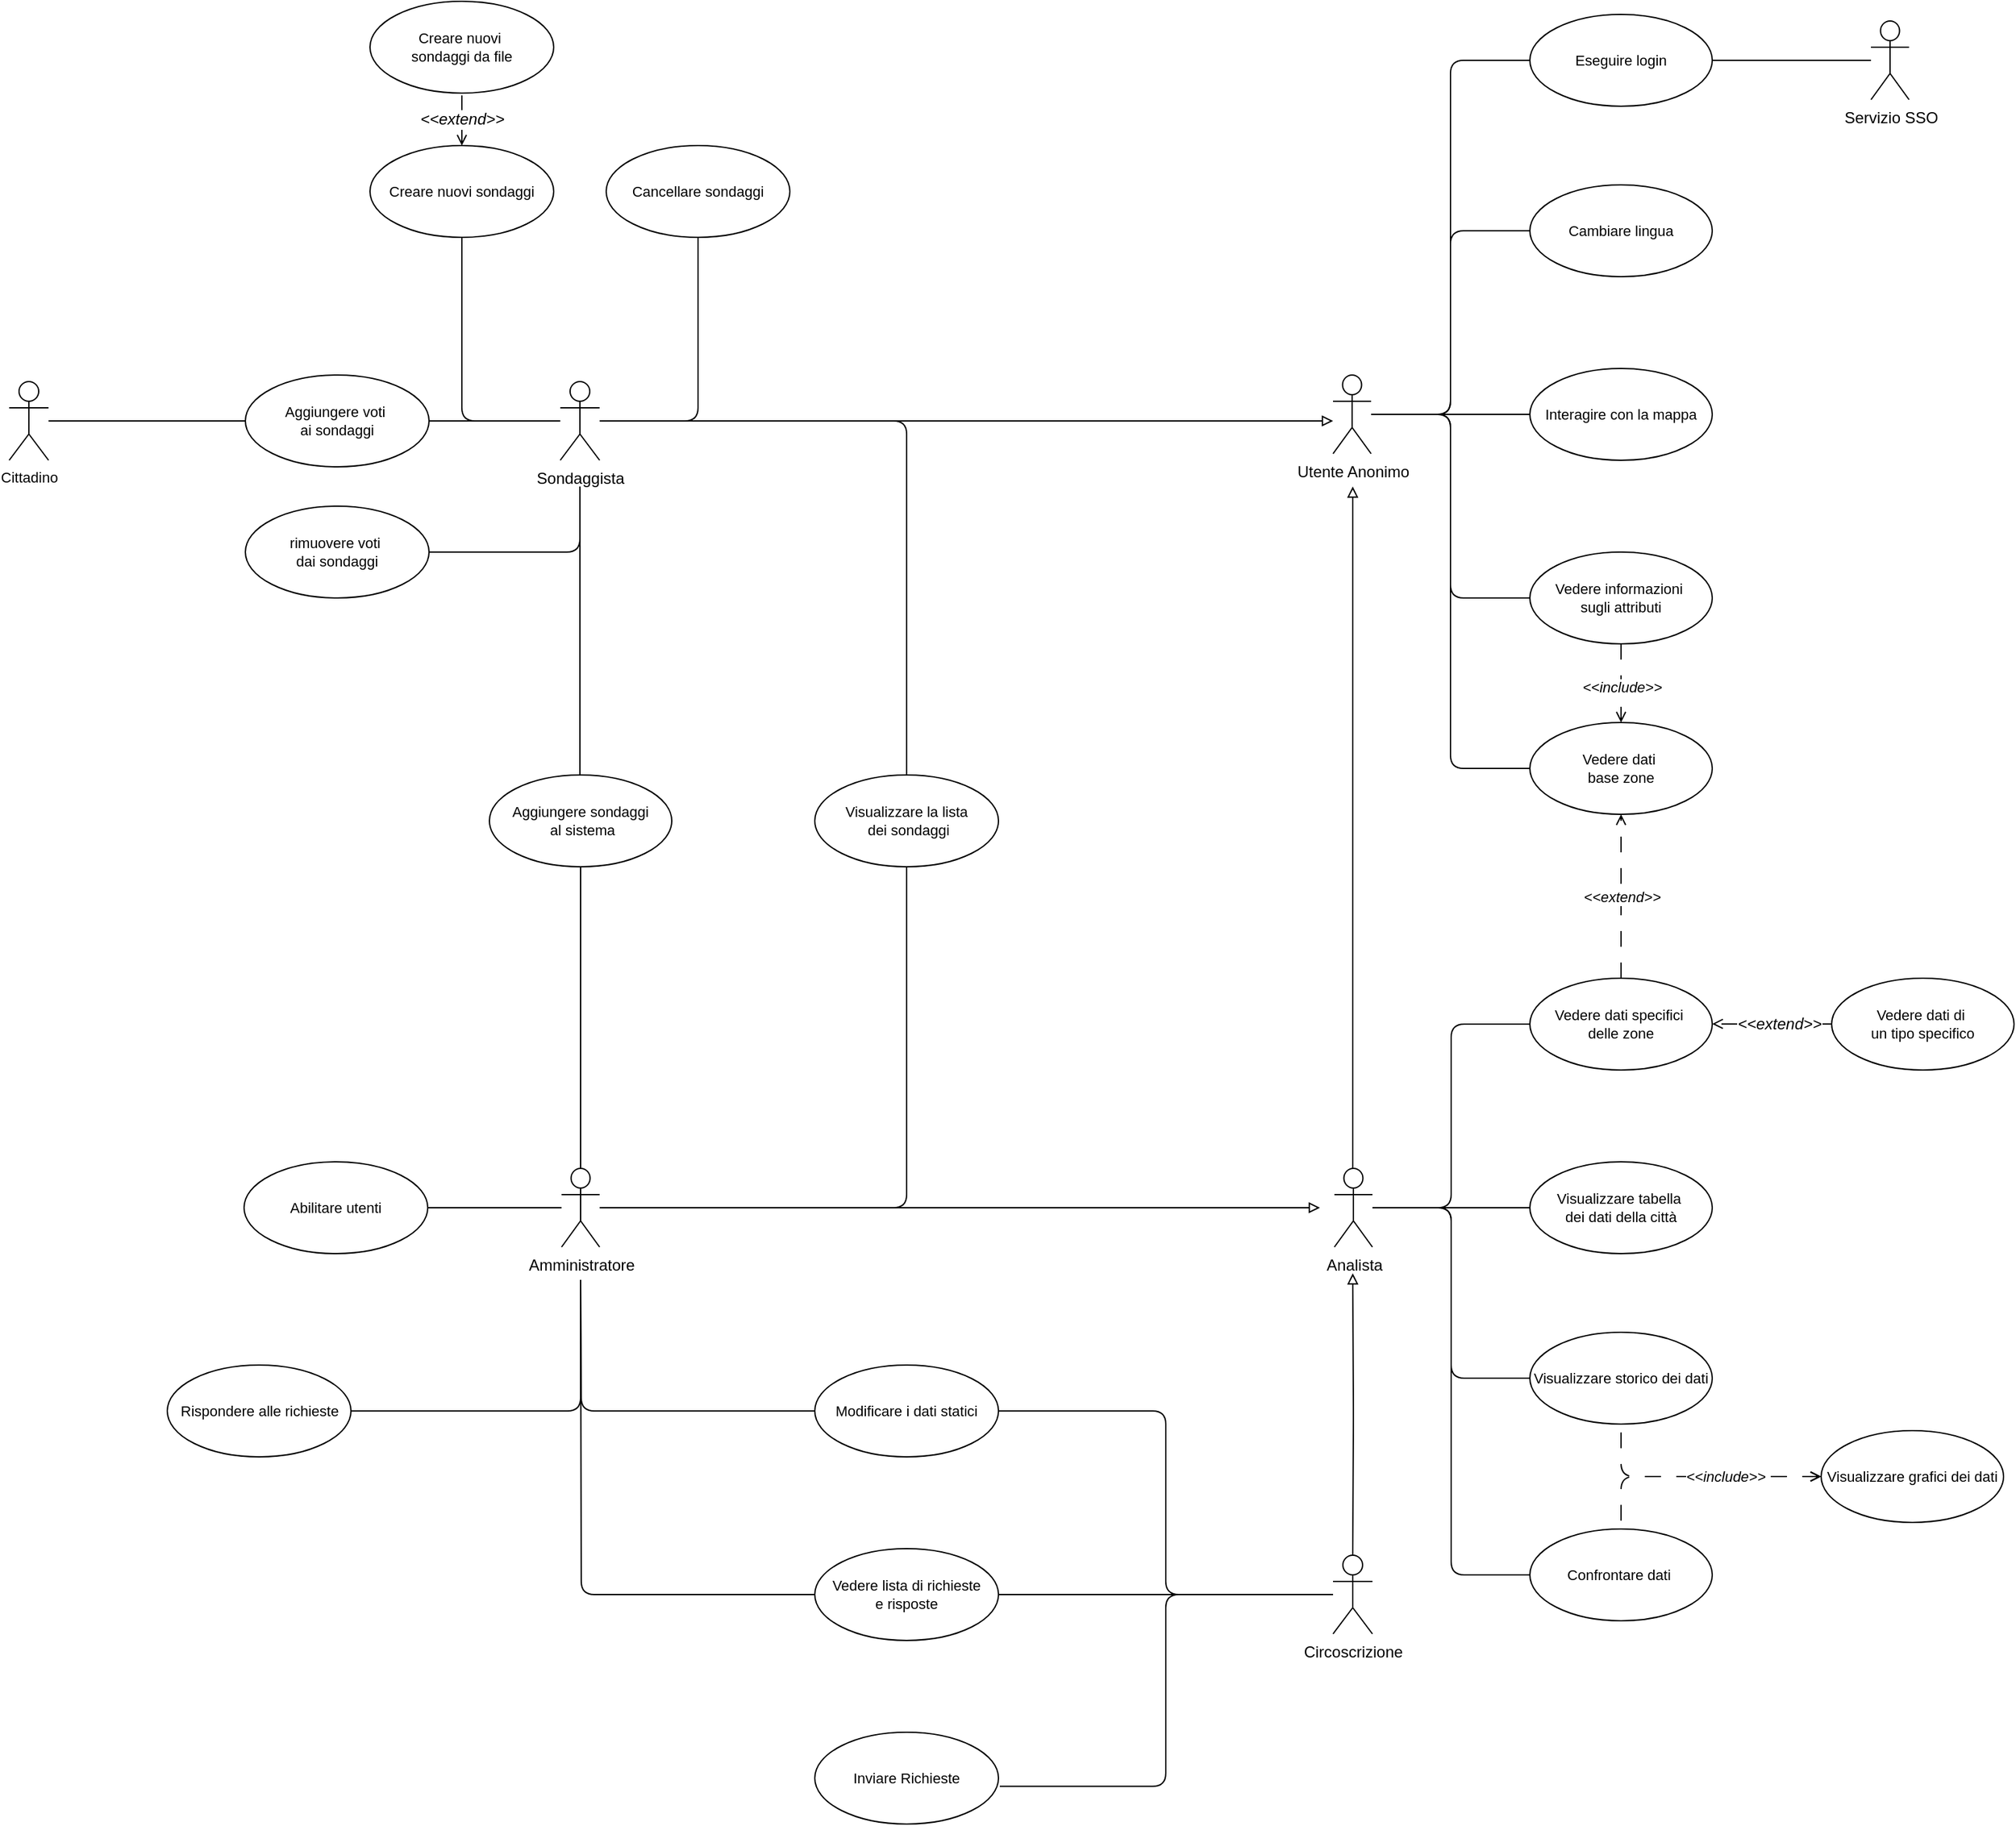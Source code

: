 <mxfile version="24.8.6">
  <diagram name="Page-1" id="e2o4plj3u_6KIa59DkHf">
    <mxGraphModel dx="2424" dy="1294" grid="1" gridSize="10" guides="1" tooltips="1" connect="1" arrows="1" fold="1" page="1" pageScale="1" pageWidth="2336" pageHeight="1654" background="#FFFFFF" math="0" shadow="0">
      <root>
        <mxCell id="0" />
        <mxCell id="1" parent="0" />
        <mxCell id="T0HQKuTrpSQo629NhJkZ-26" style="edgeStyle=orthogonalEdgeStyle;shape=connector;curved=0;rounded=1;orthogonalLoop=1;jettySize=auto;html=1;entryX=0;entryY=0.5;entryDx=0;entryDy=0;strokeColor=default;align=center;verticalAlign=middle;fontFamily=Helvetica;fontSize=11;fontColor=default;labelBackgroundColor=default;endArrow=none;endFill=0;" parent="1" source="T0HQKuTrpSQo629NhJkZ-2" target="T0HQKuTrpSQo629NhJkZ-25" edge="1">
          <mxGeometry relative="1" as="geometry" />
        </mxCell>
        <mxCell id="BS8HZkznhosSry5eegpy-5" style="edgeStyle=orthogonalEdgeStyle;shape=connector;curved=0;rounded=1;orthogonalLoop=1;jettySize=auto;html=1;entryX=0;entryY=0.5;entryDx=0;entryDy=0;strokeColor=default;align=center;verticalAlign=middle;fontFamily=Helvetica;fontSize=11;fontColor=default;labelBackgroundColor=default;endArrow=none;endFill=0;" parent="1" source="T0HQKuTrpSQo629NhJkZ-2" target="T0HQKuTrpSQo629NhJkZ-23" edge="1">
          <mxGeometry relative="1" as="geometry" />
        </mxCell>
        <mxCell id="BS8HZkznhosSry5eegpy-50" style="edgeStyle=orthogonalEdgeStyle;shape=connector;curved=0;rounded=1;orthogonalLoop=1;jettySize=auto;html=1;entryX=0;entryY=0.5;entryDx=0;entryDy=0;strokeColor=default;align=center;verticalAlign=middle;fontFamily=Helvetica;fontSize=11;fontColor=default;labelBackgroundColor=default;endArrow=none;endFill=0;" parent="1" source="T0HQKuTrpSQo629NhJkZ-2" target="BS8HZkznhosSry5eegpy-49" edge="1">
          <mxGeometry relative="1" as="geometry" />
        </mxCell>
        <mxCell id="OjsmBEXkPZqhEoauiUw0-24" style="edgeStyle=orthogonalEdgeStyle;rounded=0;orthogonalLoop=1;jettySize=auto;html=1;endArrow=block;endFill=0;" parent="1" source="T0HQKuTrpSQo629NhJkZ-2" edge="1">
          <mxGeometry relative="1" as="geometry">
            <mxPoint x="1635" y="380" as="targetPoint" />
          </mxGeometry>
        </mxCell>
        <mxCell id="OjsmBEXkPZqhEoauiUw0-26" style="edgeStyle=orthogonalEdgeStyle;rounded=1;orthogonalLoop=1;jettySize=auto;html=1;curved=0;endArrow=none;endFill=0;" parent="1" source="T0HQKuTrpSQo629NhJkZ-2" target="OjsmBEXkPZqhEoauiUw0-25" edge="1">
          <mxGeometry relative="1" as="geometry" />
        </mxCell>
        <mxCell id="T0HQKuTrpSQo629NhJkZ-2" value="Analista" style="shape=umlActor;verticalLabelPosition=bottom;verticalAlign=top;html=1;outlineConnect=0;" parent="1" vertex="1">
          <mxGeometry x="1621" y="900" width="29" height="60" as="geometry" />
        </mxCell>
        <mxCell id="OjsmBEXkPZqhEoauiUw0-53" style="edgeStyle=orthogonalEdgeStyle;shape=connector;curved=0;rounded=1;orthogonalLoop=1;jettySize=auto;html=1;strokeColor=default;align=center;verticalAlign=middle;fontFamily=Helvetica;fontSize=11;fontColor=default;labelBackgroundColor=default;endArrow=none;endFill=0;" parent="1" source="T0HQKuTrpSQo629NhJkZ-4" target="no5BiNzNvJ6rJiU1EJ-R-22" edge="1">
          <mxGeometry relative="1" as="geometry" />
        </mxCell>
        <mxCell id="OjsmBEXkPZqhEoauiUw0-71" style="edgeStyle=orthogonalEdgeStyle;shape=connector;curved=0;rounded=1;orthogonalLoop=1;jettySize=auto;html=1;strokeColor=default;align=center;verticalAlign=middle;fontFamily=Helvetica;fontSize=11;fontColor=default;labelBackgroundColor=default;endArrow=none;endFill=0;" parent="1" source="T0HQKuTrpSQo629NhJkZ-4" target="no5BiNzNvJ6rJiU1EJ-R-18" edge="1">
          <mxGeometry relative="1" as="geometry">
            <Array as="points">
              <mxPoint x="956" y="330" />
            </Array>
          </mxGeometry>
        </mxCell>
        <mxCell id="OjsmBEXkPZqhEoauiUw0-72" style="edgeStyle=orthogonalEdgeStyle;shape=connector;curved=0;rounded=1;orthogonalLoop=1;jettySize=auto;html=1;strokeColor=default;align=center;verticalAlign=middle;fontFamily=Helvetica;fontSize=11;fontColor=default;labelBackgroundColor=default;endArrow=none;endFill=0;" parent="1" source="T0HQKuTrpSQo629NhJkZ-4" target="T0HQKuTrpSQo629NhJkZ-37" edge="1">
          <mxGeometry relative="1" as="geometry">
            <Array as="points">
              <mxPoint x="1136" y="330" />
            </Array>
          </mxGeometry>
        </mxCell>
        <mxCell id="OjsmBEXkPZqhEoauiUw0-75" style="edgeStyle=orthogonalEdgeStyle;shape=connector;curved=0;rounded=1;orthogonalLoop=1;jettySize=auto;html=1;strokeColor=default;align=center;verticalAlign=middle;fontFamily=Helvetica;fontSize=11;fontColor=default;labelBackgroundColor=default;endArrow=none;endFill=0;" parent="1" source="T0HQKuTrpSQo629NhJkZ-4" target="no5BiNzNvJ6rJiU1EJ-R-3" edge="1">
          <mxGeometry relative="1" as="geometry" />
        </mxCell>
        <mxCell id="OjsmBEXkPZqhEoauiUw0-76" style="edgeStyle=orthogonalEdgeStyle;shape=connector;curved=0;rounded=1;orthogonalLoop=1;jettySize=auto;html=1;entryX=1;entryY=0.5;entryDx=0;entryDy=0;strokeColor=default;align=center;verticalAlign=middle;fontFamily=Helvetica;fontSize=11;fontColor=default;labelBackgroundColor=default;endArrow=none;endFill=0;" parent="1" target="Oo23eMLOR-PGpC1SXpXI-5" edge="1">
          <mxGeometry relative="1" as="geometry">
            <Array as="points">
              <mxPoint x="1046" y="430" />
            </Array>
            <mxPoint x="1046" y="380" as="sourcePoint" />
          </mxGeometry>
        </mxCell>
        <mxCell id="T0HQKuTrpSQo629NhJkZ-4" value="Sondaggista" style="shape=umlActor;verticalLabelPosition=bottom;verticalAlign=top;html=1;outlineConnect=0;" parent="1" vertex="1">
          <mxGeometry x="1031" y="300" width="30" height="60" as="geometry" />
        </mxCell>
        <mxCell id="OjsmBEXkPZqhEoauiUw0-39" style="edgeStyle=orthogonalEdgeStyle;shape=connector;curved=0;rounded=1;orthogonalLoop=1;jettySize=auto;html=1;strokeColor=default;align=center;verticalAlign=middle;fontFamily=Helvetica;fontSize=11;fontColor=default;labelBackgroundColor=default;endArrow=block;endFill=0;startArrow=none;startFill=0;" parent="1" source="T0HQKuTrpSQo629NhJkZ-5" edge="1">
          <mxGeometry relative="1" as="geometry">
            <mxPoint x="1610" y="930" as="targetPoint" />
          </mxGeometry>
        </mxCell>
        <mxCell id="OjsmBEXkPZqhEoauiUw0-54" style="edgeStyle=orthogonalEdgeStyle;shape=connector;curved=0;rounded=1;orthogonalLoop=1;jettySize=auto;html=1;entryX=0.5;entryY=1;entryDx=0;entryDy=0;strokeColor=default;align=center;verticalAlign=middle;fontFamily=Helvetica;fontSize=11;fontColor=default;labelBackgroundColor=default;endArrow=none;endFill=0;" parent="1" source="T0HQKuTrpSQo629NhJkZ-5" target="no5BiNzNvJ6rJiU1EJ-R-22" edge="1">
          <mxGeometry relative="1" as="geometry" />
        </mxCell>
        <mxCell id="OjsmBEXkPZqhEoauiUw0-56" style="edgeStyle=orthogonalEdgeStyle;shape=connector;curved=0;rounded=1;orthogonalLoop=1;jettySize=auto;html=1;entryX=0.5;entryY=1;entryDx=0;entryDy=0;strokeColor=default;align=center;verticalAlign=middle;fontFamily=Helvetica;fontSize=11;fontColor=default;labelBackgroundColor=default;endArrow=none;endFill=0;" parent="1" source="T0HQKuTrpSQo629NhJkZ-5" target="T0HQKuTrpSQo629NhJkZ-33" edge="1">
          <mxGeometry relative="1" as="geometry" />
        </mxCell>
        <mxCell id="OjsmBEXkPZqhEoauiUw0-79" style="edgeStyle=orthogonalEdgeStyle;shape=connector;curved=0;rounded=1;orthogonalLoop=1;jettySize=auto;html=1;strokeColor=default;align=center;verticalAlign=middle;fontFamily=Helvetica;fontSize=11;fontColor=default;labelBackgroundColor=default;endArrow=none;endFill=0;" parent="1" source="T0HQKuTrpSQo629NhJkZ-5" target="OjsmBEXkPZqhEoauiUw0-78" edge="1">
          <mxGeometry relative="1" as="geometry" />
        </mxCell>
        <mxCell id="T0HQKuTrpSQo629NhJkZ-5" value="Amministratore" style="shape=umlActor;verticalLabelPosition=bottom;verticalAlign=top;html=1;outlineConnect=0;" parent="1" vertex="1">
          <mxGeometry x="1032" y="900" width="29" height="60" as="geometry" />
        </mxCell>
        <mxCell id="OjsmBEXkPZqhEoauiUw0-97" value="&lt;font style=&quot;font-size: 11px;&quot;&gt;&amp;lt;&amp;lt;extend&amp;gt;&amp;gt;&lt;/font&gt;" style="edgeStyle=orthogonalEdgeStyle;shape=connector;curved=0;rounded=1;orthogonalLoop=1;jettySize=auto;html=1;entryX=0.5;entryY=1;entryDx=0;entryDy=0;strokeColor=default;align=center;verticalAlign=middle;fontFamily=Helvetica;fontSize=11;fontColor=default;labelBackgroundColor=default;endArrow=open;endFill=0;fontStyle=2;dashed=1;dashPattern=12 12;" parent="1" source="T0HQKuTrpSQo629NhJkZ-23" target="OjsmBEXkPZqhEoauiUw0-90" edge="1">
          <mxGeometry relative="1" as="geometry">
            <Array as="points" />
          </mxGeometry>
        </mxCell>
        <mxCell id="T0HQKuTrpSQo629NhJkZ-23" value="Vedere dati specifici&amp;nbsp;&lt;div&gt;delle zone&lt;/div&gt;" style="ellipse;whiteSpace=wrap;html=1;fontFamily=Helvetica;fontSize=11;fontColor=default;labelBackgroundColor=default;" parent="1" vertex="1">
          <mxGeometry x="1770" y="755" width="139" height="70" as="geometry" />
        </mxCell>
        <mxCell id="T0HQKuTrpSQo629NhJkZ-25" value="Visualizzare storico dei dati" style="ellipse;whiteSpace=wrap;html=1;fontFamily=Helvetica;fontSize=11;fontColor=default;labelBackgroundColor=default;" parent="1" vertex="1">
          <mxGeometry x="1770" y="1025" width="139" height="70" as="geometry" />
        </mxCell>
        <mxCell id="bmDYhCEJ1h3MceDFr6L4-1" style="edgeStyle=orthogonalEdgeStyle;rounded=1;orthogonalLoop=1;jettySize=auto;html=1;endArrow=none;endFill=0;curved=0;" parent="1" source="T0HQKuTrpSQo629NhJkZ-33" edge="1">
          <mxGeometry relative="1" as="geometry">
            <mxPoint x="1046" y="380" as="targetPoint" />
          </mxGeometry>
        </mxCell>
        <mxCell id="T0HQKuTrpSQo629NhJkZ-33" value="Aggiungere sondaggi&lt;div&gt;&amp;nbsp;al sistema&lt;/div&gt;" style="ellipse;whiteSpace=wrap;html=1;fontFamily=Helvetica;fontSize=11;fontColor=default;labelBackgroundColor=default;" parent="1" vertex="1">
          <mxGeometry x="977" y="600" width="139" height="70" as="geometry" />
        </mxCell>
        <mxCell id="T0HQKuTrpSQo629NhJkZ-37" value="Cancellare sondaggi" style="ellipse;whiteSpace=wrap;html=1;fontFamily=Helvetica;fontSize=11;fontColor=default;labelBackgroundColor=default;" parent="1" vertex="1">
          <mxGeometry x="1066" y="120" width="140" height="70" as="geometry" />
        </mxCell>
        <mxCell id="no5BiNzNvJ6rJiU1EJ-R-3" value="Aggiungere voti&amp;nbsp;&lt;div&gt;ai sondaggi&lt;/div&gt;" style="ellipse;whiteSpace=wrap;html=1;fontFamily=Helvetica;fontSize=11;fontColor=default;labelBackgroundColor=default;" parent="1" vertex="1">
          <mxGeometry x="791" y="295" width="140" height="70" as="geometry" />
        </mxCell>
        <mxCell id="no5BiNzNvJ6rJiU1EJ-R-14" style="edgeStyle=orthogonalEdgeStyle;shape=connector;curved=0;rounded=1;orthogonalLoop=1;jettySize=auto;html=1;strokeColor=default;align=center;verticalAlign=middle;fontFamily=Helvetica;fontSize=11;fontColor=default;labelBackgroundColor=default;endArrow=none;endFill=0;" parent="1" source="no5BiNzNvJ6rJiU1EJ-R-12" target="no5BiNzNvJ6rJiU1EJ-R-3" edge="1">
          <mxGeometry relative="1" as="geometry" />
        </mxCell>
        <mxCell id="no5BiNzNvJ6rJiU1EJ-R-12" value="Cittadino" style="shape=umlActor;verticalLabelPosition=bottom;verticalAlign=top;html=1;fontFamily=Helvetica;fontSize=11;fontColor=default;labelBackgroundColor=default;" parent="1" vertex="1">
          <mxGeometry x="611" y="300" width="30" height="60" as="geometry" />
        </mxCell>
        <mxCell id="Oo23eMLOR-PGpC1SXpXI-3" value="&lt;i&gt;&lt;font style=&quot;font-size: 12px;&quot;&gt;&amp;lt;&amp;lt;extend&amp;gt;&amp;gt;&lt;/font&gt;&lt;/i&gt;" style="edgeStyle=orthogonalEdgeStyle;shape=connector;curved=0;rounded=1;orthogonalLoop=1;jettySize=auto;html=1;entryX=0.5;entryY=1;entryDx=0;entryDy=0;dashed=1;dashPattern=12 12;strokeColor=default;align=center;verticalAlign=middle;fontFamily=Helvetica;fontSize=11;fontColor=default;labelBackgroundColor=default;startArrow=open;startFill=0;endArrow=none;endFill=0;" parent="1" source="no5BiNzNvJ6rJiU1EJ-R-18" target="Oo23eMLOR-PGpC1SXpXI-1" edge="1">
          <mxGeometry relative="1" as="geometry" />
        </mxCell>
        <mxCell id="no5BiNzNvJ6rJiU1EJ-R-18" value="Creare nuovi sondaggi" style="ellipse;whiteSpace=wrap;html=1;fontFamily=Helvetica;fontSize=11;fontColor=default;labelBackgroundColor=default;" parent="1" vertex="1">
          <mxGeometry x="886" y="120" width="140" height="70" as="geometry" />
        </mxCell>
        <mxCell id="no5BiNzNvJ6rJiU1EJ-R-22" value="Visualizzare la lista&lt;div&gt;&amp;nbsp;dei sondaggi&lt;/div&gt;" style="ellipse;whiteSpace=wrap;html=1;fontFamily=Helvetica;fontSize=11;fontColor=default;labelBackgroundColor=default;" parent="1" vertex="1">
          <mxGeometry x="1225" y="600" width="140" height="70" as="geometry" />
        </mxCell>
        <mxCell id="OjsmBEXkPZqhEoauiUw0-41" style="edgeStyle=orthogonalEdgeStyle;shape=connector;curved=0;rounded=1;orthogonalLoop=1;jettySize=auto;html=1;strokeColor=default;align=center;verticalAlign=middle;fontFamily=Helvetica;fontSize=11;fontColor=default;labelBackgroundColor=default;endArrow=none;endFill=0;exitX=0;exitY=0.5;exitDx=0;exitDy=0;" parent="1" source="no5BiNzNvJ6rJiU1EJ-R-30" edge="1">
          <mxGeometry relative="1" as="geometry">
            <mxPoint x="1046.517" y="985" as="targetPoint" />
            <mxPoint x="1225" y="1510" as="sourcePoint" />
          </mxGeometry>
        </mxCell>
        <mxCell id="no5BiNzNvJ6rJiU1EJ-R-30" value="Modificare i dati statici" style="ellipse;whiteSpace=wrap;html=1;fontFamily=Helvetica;fontSize=11;fontColor=default;labelBackgroundColor=default;" parent="1" vertex="1">
          <mxGeometry x="1225" y="1050" width="140" height="70" as="geometry" />
        </mxCell>
        <mxCell id="OjsmBEXkPZqhEoauiUw0-42" style="edgeStyle=orthogonalEdgeStyle;shape=connector;curved=0;rounded=1;orthogonalLoop=1;jettySize=auto;html=1;strokeColor=default;align=center;verticalAlign=middle;fontFamily=Helvetica;fontSize=11;fontColor=default;labelBackgroundColor=default;endArrow=none;endFill=0;exitX=0;exitY=0.5;exitDx=0;exitDy=0;" parent="1" source="no5BiNzNvJ6rJiU1EJ-R-35" edge="1">
          <mxGeometry relative="1" as="geometry">
            <mxPoint x="1225" y="1650.0" as="sourcePoint" />
            <mxPoint x="1046.494" y="985" as="targetPoint" />
          </mxGeometry>
        </mxCell>
        <mxCell id="no5BiNzNvJ6rJiU1EJ-R-35" value="Vedere lista di richieste&lt;div&gt;e risposte&lt;/div&gt;" style="ellipse;whiteSpace=wrap;html=1;fontFamily=Helvetica;fontSize=11;fontColor=default;labelBackgroundColor=default;" parent="1" vertex="1">
          <mxGeometry x="1225" y="1190" width="140" height="70" as="geometry" />
        </mxCell>
        <mxCell id="no5BiNzNvJ6rJiU1EJ-R-38" value="Inviare Richieste" style="ellipse;whiteSpace=wrap;html=1;fontFamily=Helvetica;fontSize=11;fontColor=default;labelBackgroundColor=default;" parent="1" vertex="1">
          <mxGeometry x="1225" y="1330" width="140" height="70" as="geometry" />
        </mxCell>
        <mxCell id="OjsmBEXkPZqhEoauiUw0-43" style="edgeStyle=orthogonalEdgeStyle;shape=connector;curved=0;rounded=1;orthogonalLoop=1;jettySize=auto;html=1;strokeColor=default;align=center;verticalAlign=middle;fontFamily=Helvetica;fontSize=11;fontColor=default;labelBackgroundColor=default;endArrow=none;endFill=0;exitX=1;exitY=0.5;exitDx=0;exitDy=0;" parent="1" source="BS8HZkznhosSry5eegpy-7" edge="1">
          <mxGeometry relative="1" as="geometry">
            <mxPoint x="871.5" y="1320.026" as="sourcePoint" />
            <mxPoint x="1046.513" y="985" as="targetPoint" />
            <Array as="points">
              <mxPoint x="1046" y="1085" />
            </Array>
          </mxGeometry>
        </mxCell>
        <mxCell id="BS8HZkznhosSry5eegpy-7" value="Rispondere alle richieste" style="ellipse;whiteSpace=wrap;html=1;fontFamily=Helvetica;fontSize=11;fontColor=default;labelBackgroundColor=default;" parent="1" vertex="1">
          <mxGeometry x="731.5" y="1050" width="140" height="70" as="geometry" />
        </mxCell>
        <mxCell id="BS8HZkznhosSry5eegpy-49" value="Confrontare dati&amp;nbsp;" style="ellipse;whiteSpace=wrap;html=1;fontFamily=Helvetica;fontSize=11;fontColor=default;labelBackgroundColor=default;" parent="1" vertex="1">
          <mxGeometry x="1770" y="1175" width="139" height="70" as="geometry" />
        </mxCell>
        <mxCell id="OjsmBEXkPZqhEoauiUw0-20" style="edgeStyle=orthogonalEdgeStyle;rounded=1;orthogonalLoop=1;jettySize=auto;html=1;entryX=0.5;entryY=0;entryDx=0;entryDy=0;dashed=1;dashPattern=12 12;strokeColor=default;align=center;verticalAlign=middle;fontFamily=Helvetica;fontSize=11;fontColor=default;labelBackgroundColor=default;startArrow=open;startFill=0;endArrow=none;endFill=0;curved=0;" parent="1" source="4m4wcXOE1KVk2AsWaxH8-3" target="BS8HZkznhosSry5eegpy-49" edge="1">
          <mxGeometry relative="1" as="geometry" />
        </mxCell>
        <mxCell id="OjsmBEXkPZqhEoauiUw0-22" value="&amp;lt;&amp;lt;include&amp;gt;&amp;gt;" style="edgeStyle=orthogonalEdgeStyle;rounded=1;orthogonalLoop=1;jettySize=auto;html=1;entryX=0.5;entryY=1;entryDx=0;entryDy=0;dashed=1;dashPattern=12 12;strokeColor=default;align=center;verticalAlign=middle;fontFamily=Helvetica;fontSize=11;fontColor=default;labelBackgroundColor=default;startArrow=open;startFill=0;endArrow=none;endFill=0;curved=0;fontStyle=2" parent="1" source="4m4wcXOE1KVk2AsWaxH8-3" target="T0HQKuTrpSQo629NhJkZ-25" edge="1">
          <mxGeometry x="-0.239" relative="1" as="geometry">
            <mxPoint as="offset" />
          </mxGeometry>
        </mxCell>
        <mxCell id="4m4wcXOE1KVk2AsWaxH8-3" value="Visualizzare grafici dei dati" style="ellipse;whiteSpace=wrap;html=1;fontFamily=Helvetica;fontSize=11;fontColor=default;labelBackgroundColor=default;" parent="1" vertex="1">
          <mxGeometry x="1992" y="1100" width="139" height="70" as="geometry" />
        </mxCell>
        <mxCell id="Oo23eMLOR-PGpC1SXpXI-1" value="Creare nuovi&amp;nbsp;&lt;div&gt;sondaggi da file&lt;/div&gt;" style="ellipse;whiteSpace=wrap;html=1;fontFamily=Helvetica;fontSize=11;fontColor=default;labelBackgroundColor=default;" parent="1" vertex="1">
          <mxGeometry x="886" y="10" width="140" height="70" as="geometry" />
        </mxCell>
        <mxCell id="Oo23eMLOR-PGpC1SXpXI-5" value="rimuovere voti&amp;nbsp;&lt;div&gt;dai sondaggi&lt;/div&gt;" style="ellipse;whiteSpace=wrap;html=1;fontFamily=Helvetica;fontSize=11;fontColor=default;labelBackgroundColor=default;" parent="1" vertex="1">
          <mxGeometry x="791" y="395" width="140" height="70" as="geometry" />
        </mxCell>
        <mxCell id="mZ6OzVpP1dURqqN4XItQ-2" value="Vedere dati di&amp;nbsp;&lt;div&gt;un tipo specifico&lt;/div&gt;" style="ellipse;whiteSpace=wrap;html=1;fontFamily=Helvetica;fontSize=11;fontColor=default;labelBackgroundColor=default;" parent="1" vertex="1">
          <mxGeometry x="2000" y="755" width="139" height="70" as="geometry" />
        </mxCell>
        <mxCell id="OjsmBEXkPZqhEoauiUw0-25" value="Visualizzare tabella&amp;nbsp;&lt;div&gt;dei dati della città&lt;/div&gt;" style="ellipse;whiteSpace=wrap;html=1;fontFamily=Helvetica;fontSize=11;fontColor=default;labelBackgroundColor=default;" parent="1" vertex="1">
          <mxGeometry x="1770" y="895" width="139" height="70" as="geometry" />
        </mxCell>
        <mxCell id="OjsmBEXkPZqhEoauiUw0-28" value="&lt;font style=&quot;font-size: 12px;&quot;&gt;&amp;lt;&amp;lt;extend&amp;gt;&amp;gt;&lt;/font&gt;" style="edgeStyle=orthogonalEdgeStyle;rounded=0;orthogonalLoop=1;jettySize=auto;html=1;dashed=1;dashPattern=12 12;endArrow=open;endFill=0;fontStyle=2" parent="1" edge="1">
          <mxGeometry x="-0.121" relative="1" as="geometry">
            <mxPoint x="2000" y="789.82" as="sourcePoint" />
            <mxPoint x="1909" y="789.82" as="targetPoint" />
            <mxPoint as="offset" />
          </mxGeometry>
        </mxCell>
        <mxCell id="OjsmBEXkPZqhEoauiUw0-31" style="edgeStyle=orthogonalEdgeStyle;shape=connector;curved=0;rounded=1;orthogonalLoop=1;jettySize=auto;html=1;entryX=1;entryY=0.5;entryDx=0;entryDy=0;strokeColor=default;align=center;verticalAlign=middle;fontFamily=Helvetica;fontSize=11;fontColor=default;labelBackgroundColor=default;endArrow=none;endFill=0;" parent="1" source="OjsmBEXkPZqhEoauiUw0-30" target="no5BiNzNvJ6rJiU1EJ-R-35" edge="1">
          <mxGeometry relative="1" as="geometry" />
        </mxCell>
        <mxCell id="OjsmBEXkPZqhEoauiUw0-32" style="edgeStyle=orthogonalEdgeStyle;shape=connector;curved=0;rounded=1;orthogonalLoop=1;jettySize=auto;html=1;entryX=1;entryY=0.5;entryDx=0;entryDy=0;strokeColor=default;align=center;verticalAlign=middle;fontFamily=Helvetica;fontSize=11;fontColor=default;labelBackgroundColor=default;endArrow=none;endFill=0;" parent="1" source="OjsmBEXkPZqhEoauiUw0-30" target="no5BiNzNvJ6rJiU1EJ-R-30" edge="1">
          <mxGeometry relative="1" as="geometry" />
        </mxCell>
        <mxCell id="OjsmBEXkPZqhEoauiUw0-30" value="Circoscrizione" style="shape=umlActor;verticalLabelPosition=bottom;verticalAlign=top;html=1;outlineConnect=0;" parent="1" vertex="1">
          <mxGeometry x="1620" y="1195" width="30" height="60" as="geometry" />
        </mxCell>
        <mxCell id="OjsmBEXkPZqhEoauiUw0-33" style="edgeStyle=orthogonalEdgeStyle;shape=connector;curved=0;rounded=1;orthogonalLoop=1;jettySize=auto;html=1;entryX=1.007;entryY=0.59;entryDx=0;entryDy=0;entryPerimeter=0;strokeColor=default;align=center;verticalAlign=middle;fontFamily=Helvetica;fontSize=11;fontColor=default;labelBackgroundColor=default;endArrow=none;endFill=0;" parent="1" source="OjsmBEXkPZqhEoauiUw0-30" target="no5BiNzNvJ6rJiU1EJ-R-38" edge="1">
          <mxGeometry relative="1" as="geometry" />
        </mxCell>
        <mxCell id="OjsmBEXkPZqhEoauiUw0-34" style="edgeStyle=orthogonalEdgeStyle;shape=connector;curved=0;rounded=1;orthogonalLoop=1;jettySize=auto;html=1;strokeColor=default;align=center;verticalAlign=middle;fontFamily=Helvetica;fontSize=11;fontColor=default;labelBackgroundColor=default;endArrow=block;endFill=0;" parent="1" source="T0HQKuTrpSQo629NhJkZ-4" edge="1">
          <mxGeometry relative="1" as="geometry">
            <mxPoint x="1620" y="330" as="targetPoint" />
            <Array as="points" />
          </mxGeometry>
        </mxCell>
        <mxCell id="OjsmBEXkPZqhEoauiUw0-37" style="edgeStyle=orthogonalEdgeStyle;shape=connector;curved=0;rounded=1;orthogonalLoop=1;jettySize=auto;html=1;entryX=0.5;entryY=0;entryDx=0;entryDy=0;entryPerimeter=0;strokeColor=default;align=center;verticalAlign=middle;fontFamily=Helvetica;fontSize=11;fontColor=default;labelBackgroundColor=default;endArrow=none;endFill=0;startArrow=block;startFill=0;" parent="1" target="OjsmBEXkPZqhEoauiUw0-30" edge="1">
          <mxGeometry relative="1" as="geometry">
            <mxPoint x="1635" y="980" as="sourcePoint" />
          </mxGeometry>
        </mxCell>
        <mxCell id="OjsmBEXkPZqhEoauiUw0-78" value="Abilitare utenti" style="ellipse;whiteSpace=wrap;html=1;fontFamily=Helvetica;fontSize=11;fontColor=default;labelBackgroundColor=default;" parent="1" vertex="1">
          <mxGeometry x="790" y="895" width="140" height="70" as="geometry" />
        </mxCell>
        <mxCell id="OjsmBEXkPZqhEoauiUw0-82" style="edgeStyle=orthogonalEdgeStyle;shape=connector;curved=0;rounded=1;orthogonalLoop=1;jettySize=auto;html=1;entryX=0;entryY=0.5;entryDx=0;entryDy=0;strokeColor=default;align=center;verticalAlign=middle;fontFamily=Helvetica;fontSize=11;fontColor=default;labelBackgroundColor=default;endArrow=none;endFill=0;" parent="1" source="OjsmBEXkPZqhEoauiUw0-87" target="OjsmBEXkPZqhEoauiUw0-90" edge="1">
          <mxGeometry relative="1" as="geometry" />
        </mxCell>
        <mxCell id="OjsmBEXkPZqhEoauiUw0-83" style="edgeStyle=orthogonalEdgeStyle;shape=connector;curved=0;rounded=1;orthogonalLoop=1;jettySize=auto;html=1;entryX=0;entryY=0.5;entryDx=0;entryDy=0;strokeColor=default;align=center;verticalAlign=middle;fontFamily=Helvetica;fontSize=11;fontColor=default;labelBackgroundColor=default;endArrow=none;endFill=0;" parent="1" source="OjsmBEXkPZqhEoauiUw0-87" target="OjsmBEXkPZqhEoauiUw0-88" edge="1">
          <mxGeometry relative="1" as="geometry" />
        </mxCell>
        <mxCell id="OjsmBEXkPZqhEoauiUw0-84" style="edgeStyle=orthogonalEdgeStyle;shape=connector;curved=0;rounded=1;orthogonalLoop=1;jettySize=auto;html=1;entryX=0;entryY=0.5;entryDx=0;entryDy=0;strokeColor=default;align=center;verticalAlign=middle;fontFamily=Helvetica;fontSize=11;fontColor=default;labelBackgroundColor=default;endArrow=none;endFill=0;" parent="1" source="OjsmBEXkPZqhEoauiUw0-87" target="OjsmBEXkPZqhEoauiUw0-91" edge="1">
          <mxGeometry relative="1" as="geometry" />
        </mxCell>
        <mxCell id="OjsmBEXkPZqhEoauiUw0-85" style="edgeStyle=orthogonalEdgeStyle;shape=connector;curved=0;rounded=1;orthogonalLoop=1;jettySize=auto;html=1;entryX=0;entryY=0.5;entryDx=0;entryDy=0;strokeColor=default;align=center;verticalAlign=middle;fontFamily=Helvetica;fontSize=11;fontColor=default;labelBackgroundColor=default;endArrow=none;endFill=0;" parent="1" source="OjsmBEXkPZqhEoauiUw0-87" target="OjsmBEXkPZqhEoauiUw0-95" edge="1">
          <mxGeometry relative="1" as="geometry" />
        </mxCell>
        <mxCell id="G7UvQUyjyNzMQBAURMie-1" style="edgeStyle=orthogonalEdgeStyle;rounded=1;orthogonalLoop=1;jettySize=auto;html=1;entryX=0;entryY=0.5;entryDx=0;entryDy=0;curved=0;endArrow=none;endFill=0;" parent="1" source="OjsmBEXkPZqhEoauiUw0-87" target="OjsmBEXkPZqhEoauiUw0-92" edge="1">
          <mxGeometry relative="1" as="geometry" />
        </mxCell>
        <mxCell id="OjsmBEXkPZqhEoauiUw0-87" value="Utente Anonimo" style="shape=umlActor;verticalLabelPosition=bottom;verticalAlign=top;html=1;outlineConnect=0;" parent="1" vertex="1">
          <mxGeometry x="1620" y="295" width="29" height="60" as="geometry" />
        </mxCell>
        <mxCell id="OjsmBEXkPZqhEoauiUw0-88" value="Cambiare lingua" style="ellipse;whiteSpace=wrap;html=1;fontFamily=Helvetica;fontSize=11;fontColor=default;labelBackgroundColor=default;" parent="1" vertex="1">
          <mxGeometry x="1770" y="150" width="139" height="70" as="geometry" />
        </mxCell>
        <mxCell id="OjsmBEXkPZqhEoauiUw0-90" value="Vedere dati&amp;nbsp;&lt;div&gt;base zone&lt;/div&gt;" style="ellipse;whiteSpace=wrap;html=1;fontFamily=Helvetica;fontSize=11;fontColor=default;labelBackgroundColor=default;" parent="1" vertex="1">
          <mxGeometry x="1770" y="560" width="139" height="70" as="geometry" />
        </mxCell>
        <mxCell id="OjsmBEXkPZqhEoauiUw0-91" value="Eseguire login" style="ellipse;whiteSpace=wrap;html=1;fontFamily=Helvetica;fontSize=11;fontColor=default;labelBackgroundColor=default;" parent="1" vertex="1">
          <mxGeometry x="1770" y="20" width="139" height="70" as="geometry" />
        </mxCell>
        <mxCell id="OjsmBEXkPZqhEoauiUw0-92" value="Interagire con la mappa" style="ellipse;whiteSpace=wrap;html=1;fontFamily=Helvetica;fontSize=11;fontColor=default;labelBackgroundColor=default;" parent="1" vertex="1">
          <mxGeometry x="1770" y="290" width="139" height="70" as="geometry" />
        </mxCell>
        <mxCell id="OjsmBEXkPZqhEoauiUw0-93" style="edgeStyle=orthogonalEdgeStyle;rounded=1;orthogonalLoop=1;jettySize=auto;html=1;entryX=1;entryY=0.5;entryDx=0;entryDy=0;curved=0;endArrow=none;endFill=0;" parent="1" source="OjsmBEXkPZqhEoauiUw0-94" target="OjsmBEXkPZqhEoauiUw0-91" edge="1">
          <mxGeometry relative="1" as="geometry" />
        </mxCell>
        <mxCell id="OjsmBEXkPZqhEoauiUw0-94" value="Servizio SSO" style="shape=umlActor;verticalLabelPosition=bottom;verticalAlign=top;html=1;" parent="1" vertex="1">
          <mxGeometry x="2030" y="25" width="29" height="60" as="geometry" />
        </mxCell>
        <mxCell id="OjsmBEXkPZqhEoauiUw0-95" value="Vedere informazioni&amp;nbsp;&lt;div&gt;sugli attributi&lt;/div&gt;" style="ellipse;whiteSpace=wrap;html=1;fontFamily=Helvetica;fontSize=11;fontColor=default;labelBackgroundColor=default;" parent="1" vertex="1">
          <mxGeometry x="1770" y="430" width="139" height="70" as="geometry" />
        </mxCell>
        <mxCell id="OjsmBEXkPZqhEoauiUw0-96" value="&lt;i style=&quot;&quot;&gt;&amp;lt;&amp;lt;include&amp;gt;&amp;gt;&lt;/i&gt;" style="edgeStyle=orthogonalEdgeStyle;shape=connector;curved=0;rounded=1;orthogonalLoop=1;jettySize=auto;html=1;strokeColor=default;align=center;verticalAlign=middle;fontFamily=Helvetica;fontSize=11;fontColor=default;labelBackgroundColor=default;endArrow=open;endFill=0;startArrow=none;startFill=0;dashed=1;dashPattern=12 12;exitX=0.5;exitY=1;exitDx=0;exitDy=0;entryX=0.5;entryY=0;entryDx=0;entryDy=0;" parent="1" source="OjsmBEXkPZqhEoauiUw0-95" target="OjsmBEXkPZqhEoauiUw0-90" edge="1">
          <mxGeometry x="0.084" relative="1" as="geometry">
            <mxPoint as="offset" />
            <mxPoint x="1850" y="735" as="sourcePoint" />
            <mxPoint x="1840" y="660" as="targetPoint" />
          </mxGeometry>
        </mxCell>
      </root>
    </mxGraphModel>
  </diagram>
</mxfile>
